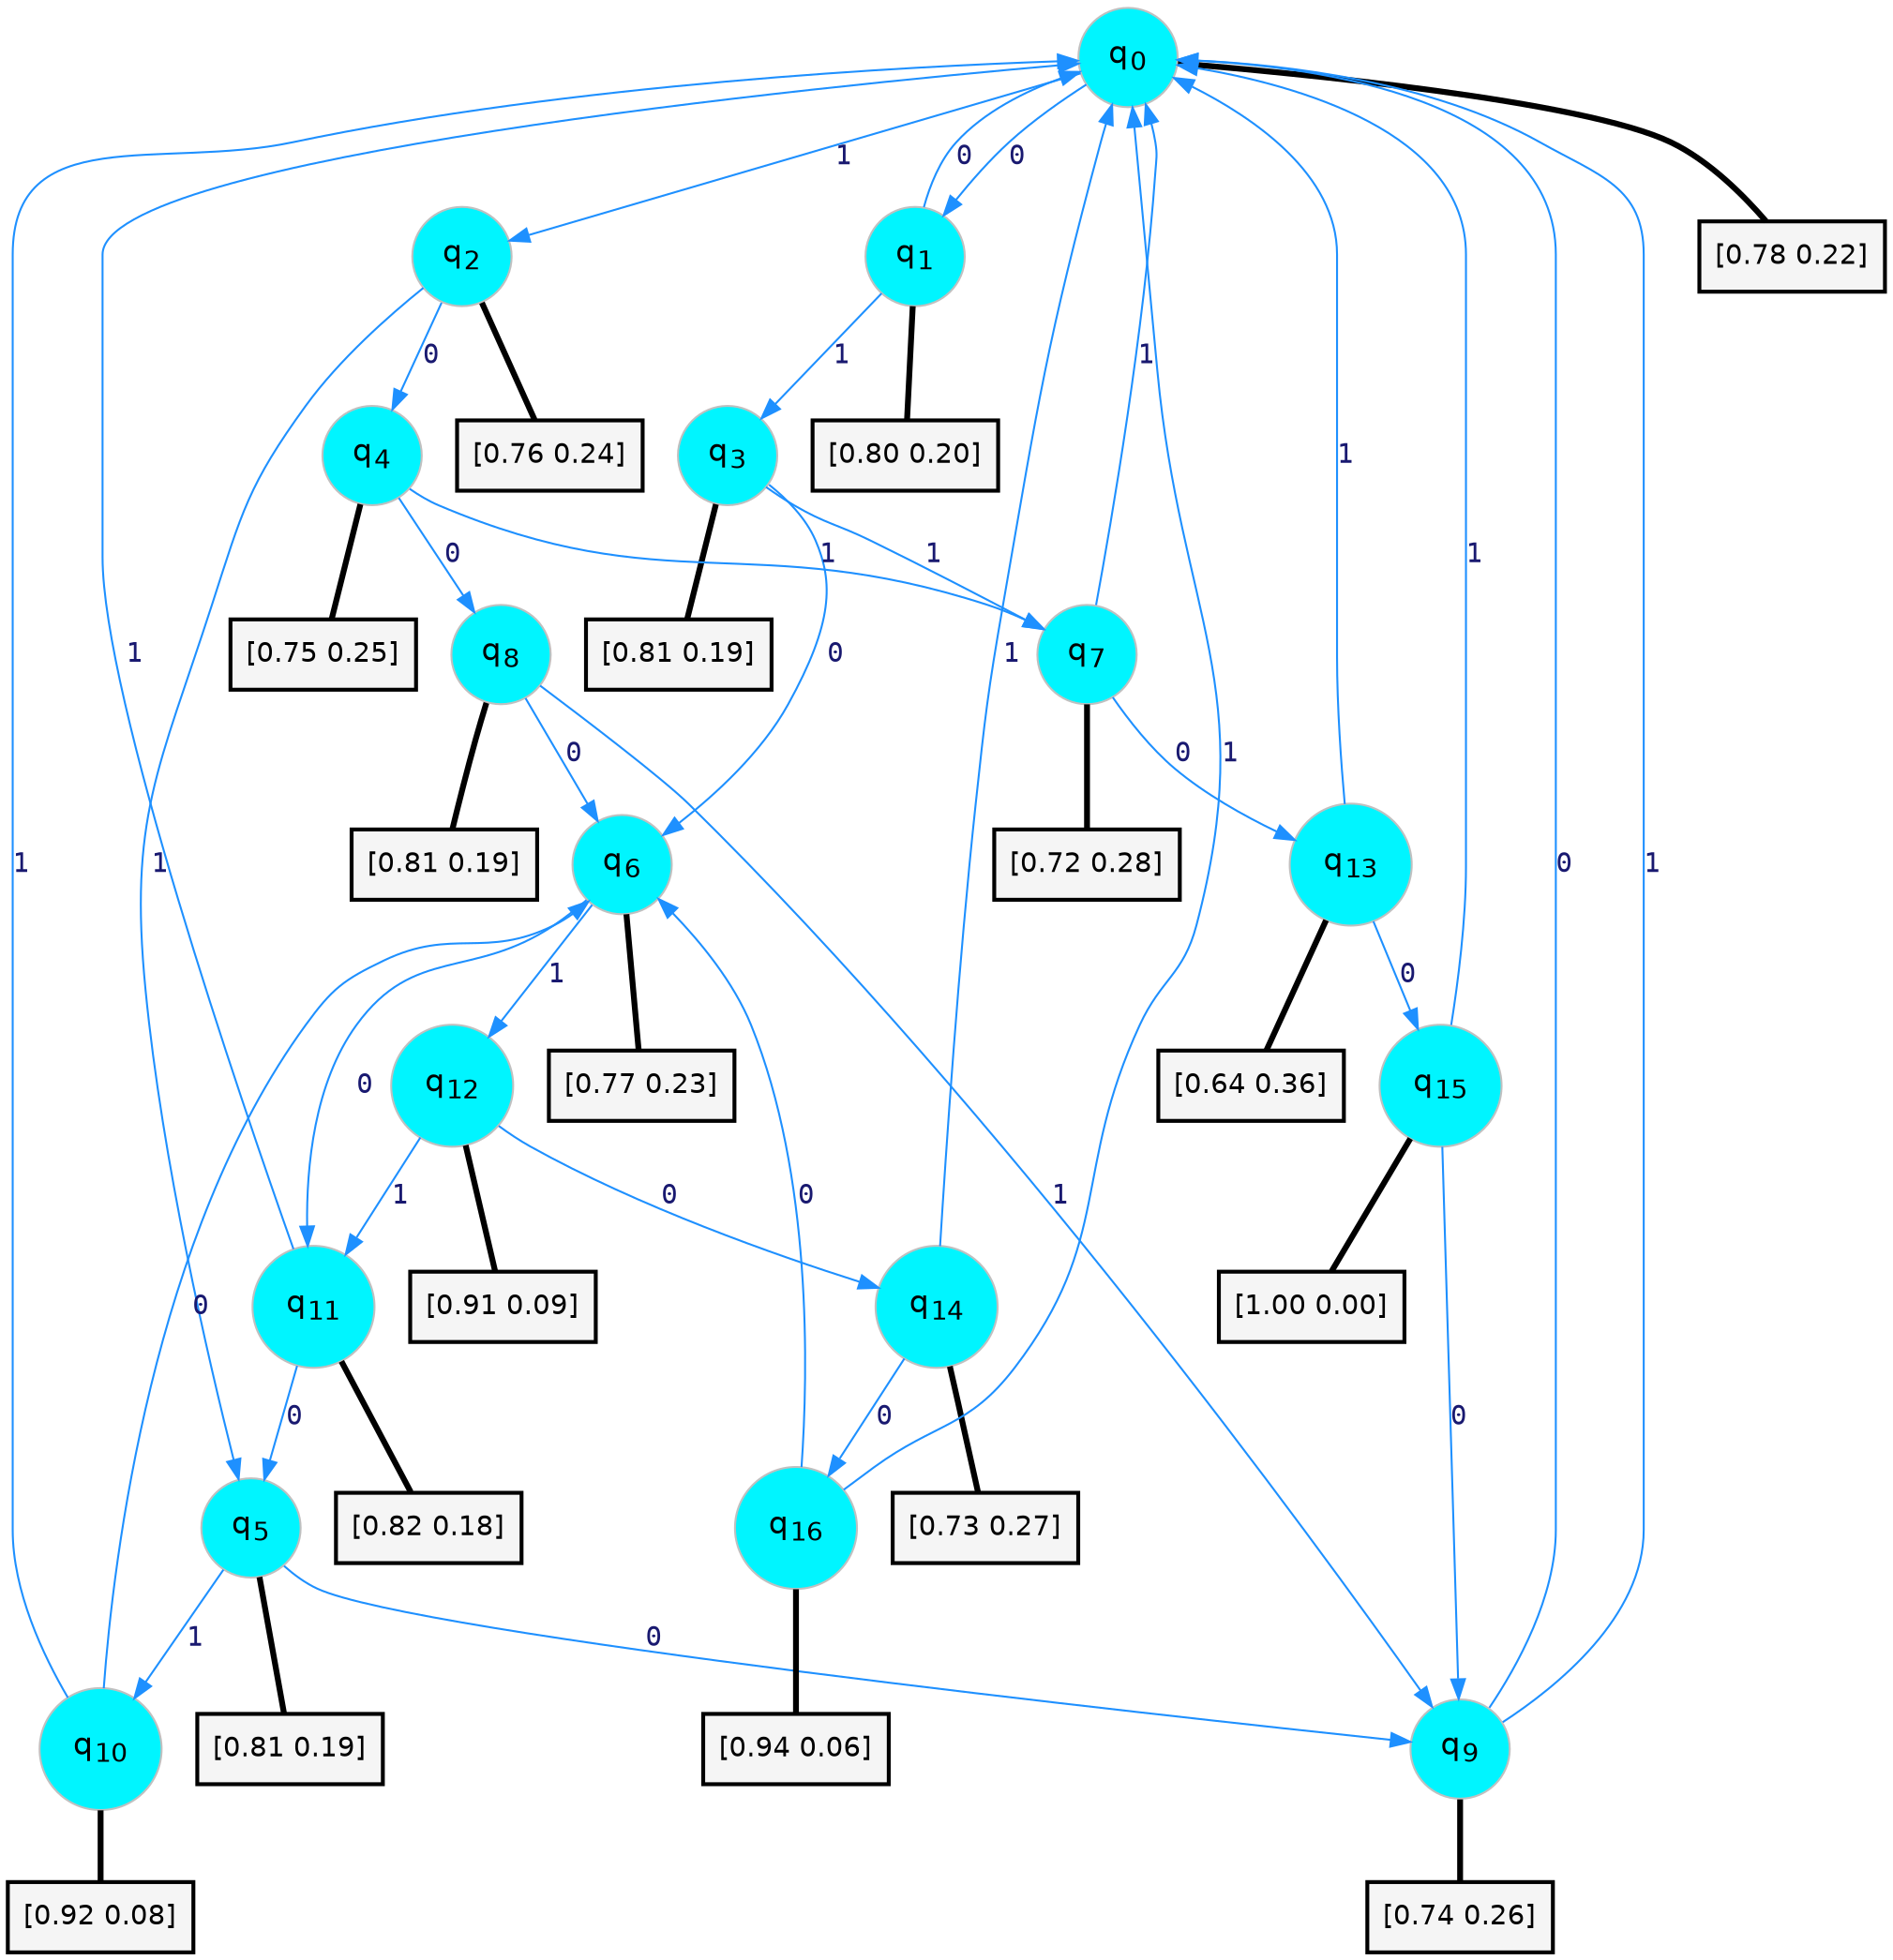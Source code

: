 digraph G {
graph [
bgcolor=transparent, dpi=300, rankdir=TD, size="40,25"];
node [
color=gray, fillcolor=turquoise1, fontcolor=black, fontname=Helvetica, fontsize=16, fontweight=bold, shape=circle, style=filled];
edge [
arrowsize=1, color=dodgerblue1, fontcolor=midnightblue, fontname=courier, fontweight=bold, penwidth=1, style=solid, weight=20];
0[label=<q<SUB>0</SUB>>];
1[label=<q<SUB>1</SUB>>];
2[label=<q<SUB>2</SUB>>];
3[label=<q<SUB>3</SUB>>];
4[label=<q<SUB>4</SUB>>];
5[label=<q<SUB>5</SUB>>];
6[label=<q<SUB>6</SUB>>];
7[label=<q<SUB>7</SUB>>];
8[label=<q<SUB>8</SUB>>];
9[label=<q<SUB>9</SUB>>];
10[label=<q<SUB>10</SUB>>];
11[label=<q<SUB>11</SUB>>];
12[label=<q<SUB>12</SUB>>];
13[label=<q<SUB>13</SUB>>];
14[label=<q<SUB>14</SUB>>];
15[label=<q<SUB>15</SUB>>];
16[label=<q<SUB>16</SUB>>];
17[label="[0.78 0.22]", shape=box,fontcolor=black, fontname=Helvetica, fontsize=14, penwidth=2, fillcolor=whitesmoke,color=black];
18[label="[0.80 0.20]", shape=box,fontcolor=black, fontname=Helvetica, fontsize=14, penwidth=2, fillcolor=whitesmoke,color=black];
19[label="[0.76 0.24]", shape=box,fontcolor=black, fontname=Helvetica, fontsize=14, penwidth=2, fillcolor=whitesmoke,color=black];
20[label="[0.81 0.19]", shape=box,fontcolor=black, fontname=Helvetica, fontsize=14, penwidth=2, fillcolor=whitesmoke,color=black];
21[label="[0.75 0.25]", shape=box,fontcolor=black, fontname=Helvetica, fontsize=14, penwidth=2, fillcolor=whitesmoke,color=black];
22[label="[0.81 0.19]", shape=box,fontcolor=black, fontname=Helvetica, fontsize=14, penwidth=2, fillcolor=whitesmoke,color=black];
23[label="[0.77 0.23]", shape=box,fontcolor=black, fontname=Helvetica, fontsize=14, penwidth=2, fillcolor=whitesmoke,color=black];
24[label="[0.72 0.28]", shape=box,fontcolor=black, fontname=Helvetica, fontsize=14, penwidth=2, fillcolor=whitesmoke,color=black];
25[label="[0.81 0.19]", shape=box,fontcolor=black, fontname=Helvetica, fontsize=14, penwidth=2, fillcolor=whitesmoke,color=black];
26[label="[0.74 0.26]", shape=box,fontcolor=black, fontname=Helvetica, fontsize=14, penwidth=2, fillcolor=whitesmoke,color=black];
27[label="[0.92 0.08]", shape=box,fontcolor=black, fontname=Helvetica, fontsize=14, penwidth=2, fillcolor=whitesmoke,color=black];
28[label="[0.82 0.18]", shape=box,fontcolor=black, fontname=Helvetica, fontsize=14, penwidth=2, fillcolor=whitesmoke,color=black];
29[label="[0.91 0.09]", shape=box,fontcolor=black, fontname=Helvetica, fontsize=14, penwidth=2, fillcolor=whitesmoke,color=black];
30[label="[0.64 0.36]", shape=box,fontcolor=black, fontname=Helvetica, fontsize=14, penwidth=2, fillcolor=whitesmoke,color=black];
31[label="[0.73 0.27]", shape=box,fontcolor=black, fontname=Helvetica, fontsize=14, penwidth=2, fillcolor=whitesmoke,color=black];
32[label="[1.00 0.00]", shape=box,fontcolor=black, fontname=Helvetica, fontsize=14, penwidth=2, fillcolor=whitesmoke,color=black];
33[label="[0.94 0.06]", shape=box,fontcolor=black, fontname=Helvetica, fontsize=14, penwidth=2, fillcolor=whitesmoke,color=black];
0->1 [label=0];
0->2 [label=1];
0->17 [arrowhead=none, penwidth=3,color=black];
1->0 [label=0];
1->3 [label=1];
1->18 [arrowhead=none, penwidth=3,color=black];
2->4 [label=0];
2->5 [label=1];
2->19 [arrowhead=none, penwidth=3,color=black];
3->6 [label=0];
3->7 [label=1];
3->20 [arrowhead=none, penwidth=3,color=black];
4->8 [label=0];
4->7 [label=1];
4->21 [arrowhead=none, penwidth=3,color=black];
5->9 [label=0];
5->10 [label=1];
5->22 [arrowhead=none, penwidth=3,color=black];
6->11 [label=0];
6->12 [label=1];
6->23 [arrowhead=none, penwidth=3,color=black];
7->13 [label=0];
7->0 [label=1];
7->24 [arrowhead=none, penwidth=3,color=black];
8->6 [label=0];
8->9 [label=1];
8->25 [arrowhead=none, penwidth=3,color=black];
9->0 [label=0];
9->0 [label=1];
9->26 [arrowhead=none, penwidth=3,color=black];
10->6 [label=0];
10->0 [label=1];
10->27 [arrowhead=none, penwidth=3,color=black];
11->5 [label=0];
11->0 [label=1];
11->28 [arrowhead=none, penwidth=3,color=black];
12->14 [label=0];
12->11 [label=1];
12->29 [arrowhead=none, penwidth=3,color=black];
13->15 [label=0];
13->0 [label=1];
13->30 [arrowhead=none, penwidth=3,color=black];
14->16 [label=0];
14->0 [label=1];
14->31 [arrowhead=none, penwidth=3,color=black];
15->9 [label=0];
15->0 [label=1];
15->32 [arrowhead=none, penwidth=3,color=black];
16->6 [label=0];
16->0 [label=1];
16->33 [arrowhead=none, penwidth=3,color=black];
}
